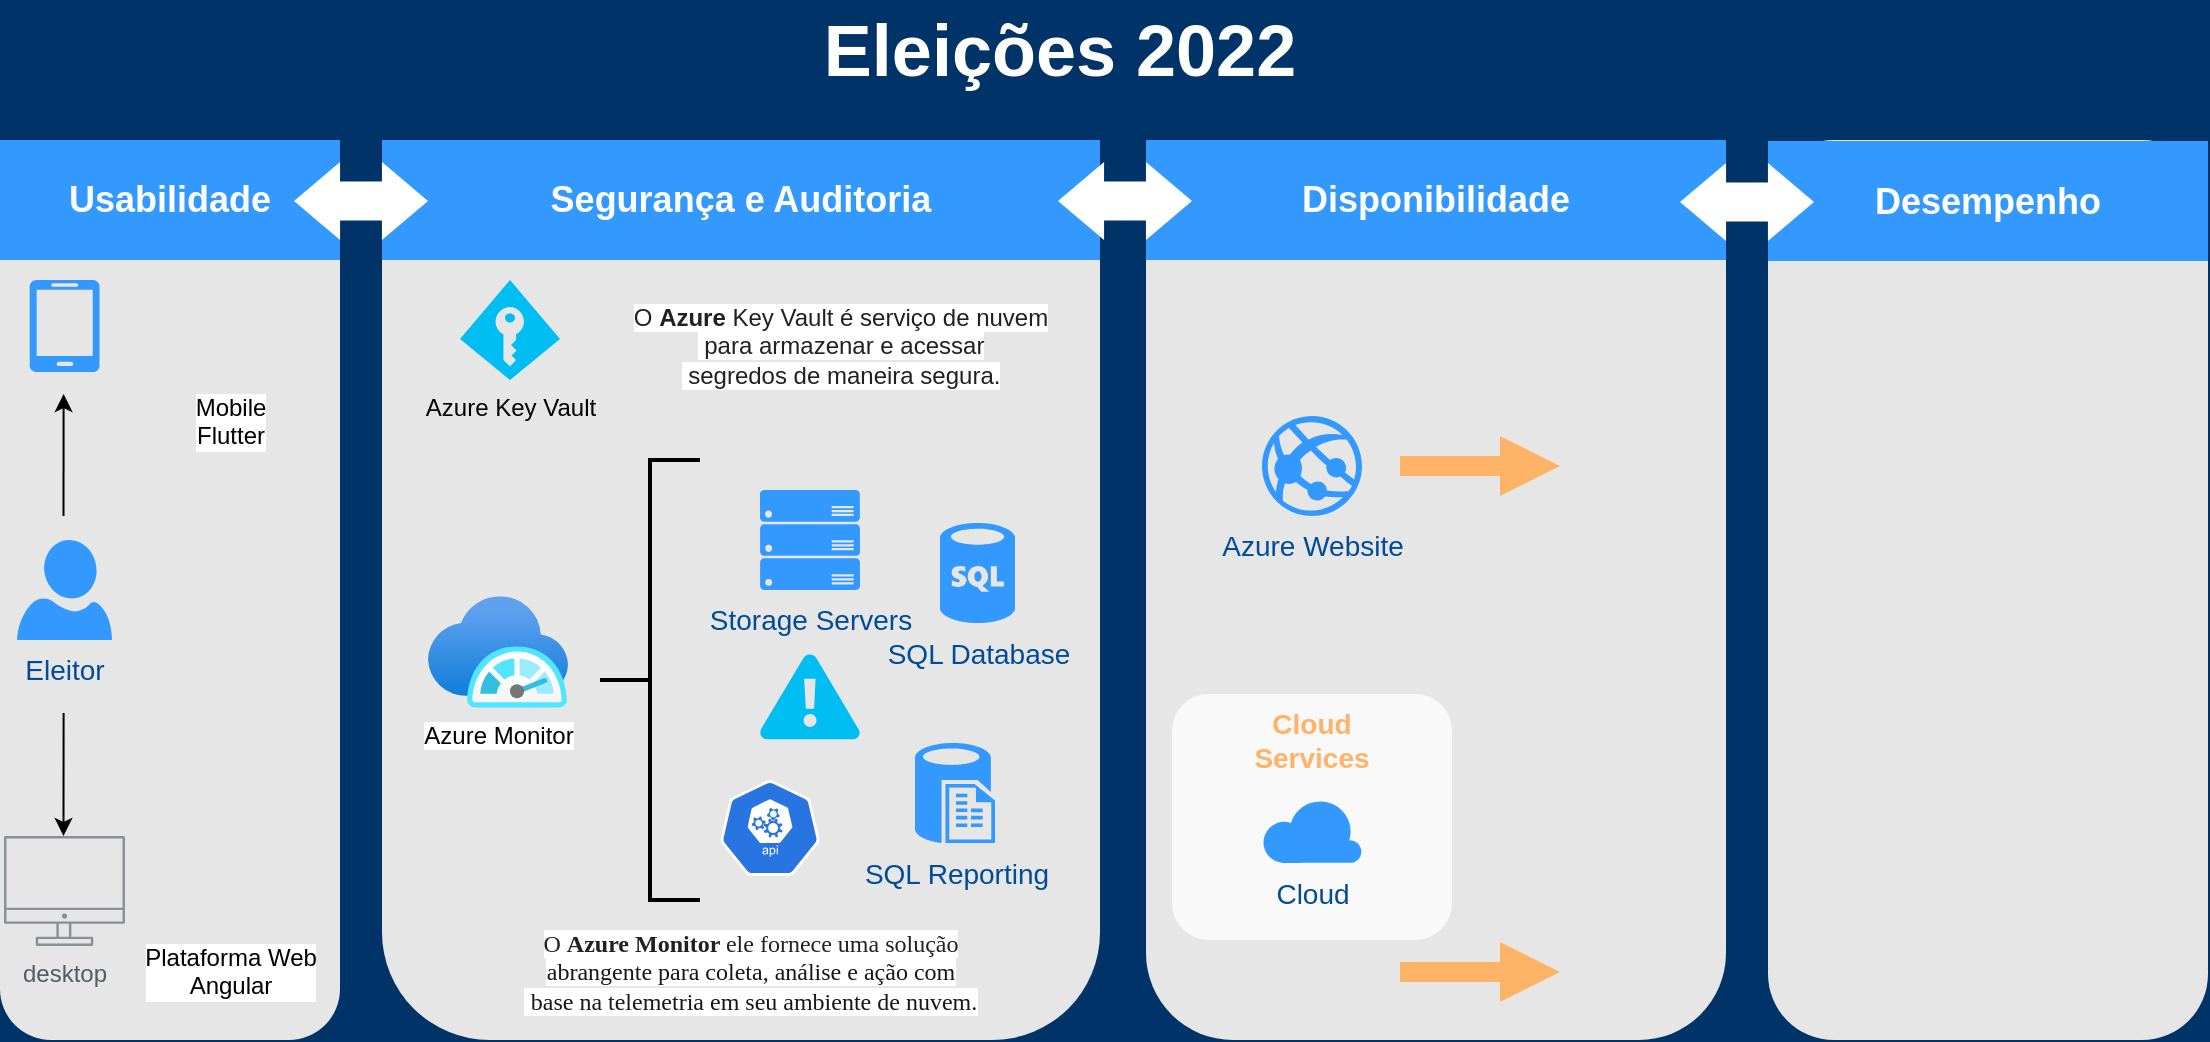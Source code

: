 <mxfile version="14.8.0" type="github">
  <diagram id="6a731a19-8d31-9384-78a2-239565b7b9f0" name="Page-1">
    <mxGraphModel dx="1288" dy="613" grid="1" gridSize="10" guides="1" tooltips="1" connect="1" arrows="1" fold="1" page="1" pageScale="1" pageWidth="1169" pageHeight="827" background="#003469" math="0" shadow="0">
      <root>
        <mxCell id="0" />
        <mxCell id="1" parent="0" />
        <mxCell id="M6mcuVv6YRuZtS3Bbn8T-2091" value="" style="rounded=1;whiteSpace=wrap;html=1;dashed=1;strokeColor=none;strokeWidth=2;fillColor=#E6E6E6;fontFamily=Verdana;fontSize=12;fontColor=#00BEF2" vertex="1" parent="1">
          <mxGeometry x="231" y="120" width="359" height="450" as="geometry" />
        </mxCell>
        <mxCell id="M6mcuVv6YRuZtS3Bbn8T-2092" value="Segurança e Auditoria" style="whiteSpace=wrap;html=1;dashed=1;strokeColor=none;strokeWidth=2;fillColor=#3399FF;fontFamily=Helvetica;fontSize=18;fontColor=#FFFFFF;fontStyle=1" vertex="1" parent="1">
          <mxGeometry x="231" y="120" width="359" height="60" as="geometry" />
        </mxCell>
        <mxCell id="2019" value="" style="rounded=1;whiteSpace=wrap;html=1;dashed=1;strokeColor=none;strokeWidth=2;fillColor=#E6E6E6;fontFamily=Verdana;fontSize=12;fontColor=#00BEF2" parent="1" vertex="1">
          <mxGeometry x="40" y="120" width="170" height="450" as="geometry" />
        </mxCell>
        <mxCell id="2020" value="" style="rounded=1;whiteSpace=wrap;html=1;dashed=1;strokeColor=none;strokeWidth=2;fillColor=#E6E6E6;fontFamily=Verdana;fontSize=12;fontColor=#00BEF2" parent="1" vertex="1">
          <mxGeometry x="613" y="120" width="290" height="450" as="geometry" />
        </mxCell>
        <mxCell id="2021" value="" style="rounded=1;whiteSpace=wrap;html=1;dashed=1;strokeColor=none;strokeWidth=2;fillColor=#E6E6E6;fontFamily=Verdana;fontSize=12;fontColor=#00BEF2" parent="1" vertex="1">
          <mxGeometry x="924" y="120" width="220" height="450" as="geometry" />
        </mxCell>
        <mxCell id="2025" value="Usabilidade" style="whiteSpace=wrap;html=1;dashed=1;strokeColor=none;strokeWidth=2;fillColor=#3399FF;fontFamily=Helvetica;fontSize=18;fontColor=#FFFFFF;fontStyle=1" parent="1" vertex="1">
          <mxGeometry x="40" y="120" width="170" height="60" as="geometry" />
        </mxCell>
        <mxCell id="2026" value="Disponibilidade" style="whiteSpace=wrap;html=1;dashed=1;strokeColor=none;strokeWidth=2;fillColor=#3399FF;fontFamily=Helvetica;fontSize=18;fontColor=#FFFFFF;fontStyle=1" parent="1" vertex="1">
          <mxGeometry x="613" y="120" width="290" height="60" as="geometry" />
        </mxCell>
        <mxCell id="2027" value="Desempenho" style="whiteSpace=wrap;html=1;dashed=1;strokeColor=none;strokeWidth=2;fillColor=#3399FF;fontFamily=Helvetica;fontSize=18;fontColor=#FFFFFF;fontStyle=1" parent="1" vertex="1">
          <mxGeometry x="924" y="120.5" width="220" height="60" as="geometry" />
        </mxCell>
        <mxCell id="2031" value="" style="shape=mxgraph.arrows.two_way_arrow_horizontal;html=1;verticalLabelPosition=bottom;verticalAlign=top;strokeWidth=2;strokeColor=none;dashed=1;fillColor=#FFFFFF;fontFamily=Verdana;fontSize=12;fontColor=#00BEF2" parent="1" vertex="1">
          <mxGeometry x="187" y="131" width="67" height="39" as="geometry" />
        </mxCell>
        <mxCell id="2032" value="" style="shape=mxgraph.arrows.two_way_arrow_horizontal;html=1;verticalLabelPosition=bottom;verticalAlign=top;strokeWidth=2;strokeColor=none;dashed=1;fillColor=#FFFFFF;fontFamily=Verdana;fontSize=12;fontColor=#00BEF2" parent="1" vertex="1">
          <mxGeometry x="569" y="131" width="67" height="39" as="geometry" />
        </mxCell>
        <mxCell id="2038" value="" style="verticalLabelPosition=bottom;html=1;verticalAlign=top;strokeColor=none;fillColor=#3399FF;shape=mxgraph.azure.mobile;dashed=1;fontFamily=Helvetica;fontSize=14;fontColor=#004C99" parent="1" vertex="1">
          <mxGeometry x="54.75" y="190" width="35" height="46" as="geometry" />
        </mxCell>
        <mxCell id="M6mcuVv6YRuZtS3Bbn8T-2089" style="edgeStyle=orthogonalEdgeStyle;rounded=0;orthogonalLoop=1;jettySize=auto;html=1;" edge="1" parent="1">
          <mxGeometry relative="1" as="geometry">
            <mxPoint x="71.75" y="308" as="sourcePoint" />
            <mxPoint x="71.75" y="247" as="targetPoint" />
            <Array as="points">
              <mxPoint x="71.75" y="247" />
            </Array>
          </mxGeometry>
        </mxCell>
        <mxCell id="M6mcuVv6YRuZtS3Bbn8T-2104" style="edgeStyle=orthogonalEdgeStyle;rounded=0;orthogonalLoop=1;jettySize=auto;html=1;" edge="1" parent="1">
          <mxGeometry relative="1" as="geometry">
            <mxPoint x="71.75" y="458.46" as="sourcePoint" />
            <mxPoint x="71.75" y="467.998" as="targetPoint" />
            <Array as="points">
              <mxPoint x="71.75" y="406.46" />
              <mxPoint x="71.75" y="406.46" />
            </Array>
          </mxGeometry>
        </mxCell>
        <mxCell id="2041" value="Eleitor" style="verticalLabelPosition=bottom;html=1;verticalAlign=top;strokeColor=none;fillColor=#3399FF;shape=mxgraph.azure.user;dashed=1;fontSize=14;fontColor=#004C99" parent="1" vertex="1">
          <mxGeometry x="48.5" y="320" width="47.5" height="50" as="geometry" />
        </mxCell>
        <mxCell id="2045" value="Azure Website" style="verticalLabelPosition=bottom;html=1;verticalAlign=top;strokeColor=none;fillColor=#3399FF;shape=mxgraph.azure.azure_website;dashed=1;fontSize=14;fontColor=#004C99" parent="1" vertex="1">
          <mxGeometry x="671" y="258" width="50" height="50" as="geometry" />
        </mxCell>
        <mxCell id="2047" value="Eleições 2022" style="text;html=1;strokeColor=none;fillColor=none;align=center;verticalAlign=middle;whiteSpace=wrap;overflow=hidden;dashed=1;fontSize=36;fontColor=#FFFFFF;fontFamily=Helvetica;fontStyle=1" parent="1" vertex="1">
          <mxGeometry x="40" y="50" width="1060" height="50" as="geometry" />
        </mxCell>
        <mxCell id="2050" value="SQL Reporting" style="verticalLabelPosition=bottom;html=1;verticalAlign=top;strokeColor=none;fillColor=#3399FF;shape=mxgraph.azure.sql_reporting;dashed=1;fontSize=14;fontColor=#004C99" parent="1" vertex="1">
          <mxGeometry x="497.5" y="421.5" width="40" height="50" as="geometry" />
        </mxCell>
        <mxCell id="2052" value="SQL Database" style="verticalLabelPosition=bottom;html=1;verticalAlign=top;strokeColor=none;fillColor=#3399FF;shape=mxgraph.azure.sql_database;dashed=1;fontFamily=Helvetica;fontSize=14;fontColor=#004C99" parent="1" vertex="1">
          <mxGeometry x="510" y="311.5" width="37.5" height="50" as="geometry" />
        </mxCell>
        <mxCell id="2056" value="Storage Servers" style="verticalLabelPosition=bottom;html=1;verticalAlign=top;strokeColor=none;fillColor=#3399FF;shape=mxgraph.azure.server_rack;dashed=1;fontFamily=Helvetica;fontSize=14;fontColor=#004C99" parent="1" vertex="1">
          <mxGeometry x="420" y="295" width="50" height="50" as="geometry" />
        </mxCell>
        <mxCell id="2068" value="Cloud&lt;div&gt;Services&lt;/div&gt;" style="rounded=1;whiteSpace=wrap;html=1;dashed=1;strokeColor=none;strokeWidth=2;fillColor=#FFFFFF;fontFamily=Helvetica;fontSize=14;fontColor=#FFB366;opacity=75;verticalAlign=top;fontStyle=1" parent="1" vertex="1">
          <mxGeometry x="626" y="397" width="140" height="123" as="geometry" />
        </mxCell>
        <mxCell id="2069" value="Cloud" style="verticalLabelPosition=bottom;html=1;verticalAlign=top;strokeColor=none;fillColor=#3399FF;shape=mxgraph.azure.cloud;dashed=1;fontSize=14;fontColor=#004C99" parent="1" vertex="1">
          <mxGeometry x="671" y="449" width="50" height="32.5" as="geometry" />
        </mxCell>
        <mxCell id="2076" value="" style="arrow;html=1;endArrow=block;endFill=1;strokeColor=none;strokeWidth=4;fontFamily=Helvetica;fontSize=36;fontColor=#FFB366;fillColor=#FFB366;opacity=100" parent="1" edge="1">
          <mxGeometry width="100" height="100" relative="1" as="geometry">
            <mxPoint x="740" y="283" as="sourcePoint" />
            <mxPoint x="820" y="283" as="targetPoint" />
          </mxGeometry>
        </mxCell>
        <mxCell id="2084" value="" style="arrow;html=1;endArrow=block;endFill=1;strokeColor=none;strokeWidth=4;fontFamily=Helvetica;fontSize=36;fontColor=#FFB366;fillColor=#FFB366;" parent="1" edge="1">
          <mxGeometry width="100" height="100" relative="1" as="geometry">
            <mxPoint x="740" y="536" as="sourcePoint" />
            <mxPoint x="820" y="536" as="targetPoint" />
          </mxGeometry>
        </mxCell>
        <mxCell id="M6mcuVv6YRuZtS3Bbn8T-2086" value="Plataforma Web&lt;br&gt;Angular" style="shape=image;html=1;verticalAlign=top;verticalLabelPosition=bottom;labelBackgroundColor=#ffffff;imageAspect=0;aspect=fixed;image=https://cdn4.iconfinder.com/data/icons/logos-and-brands/512/21_Angular_logo_logos-128.png" vertex="1" parent="1">
          <mxGeometry x="125" y="454.5" width="60" height="60" as="geometry" />
        </mxCell>
        <mxCell id="M6mcuVv6YRuZtS3Bbn8T-2087" value="Mobile&lt;br&gt;Flutter" style="shape=image;html=1;verticalAlign=top;verticalLabelPosition=bottom;labelBackgroundColor=#ffffff;imageAspect=0;aspect=fixed;image=https://cdn4.iconfinder.com/data/icons/logos-brands-5/24/flutter-128.png" vertex="1" parent="1">
          <mxGeometry x="130" y="190" width="50" height="50" as="geometry" />
        </mxCell>
        <mxCell id="M6mcuVv6YRuZtS3Bbn8T-2097" value="Azure Key Vault" style="verticalLabelPosition=bottom;html=1;verticalAlign=top;align=center;strokeColor=none;fillColor=#00BEF2;shape=mxgraph.azure.access_control;" vertex="1" parent="1">
          <mxGeometry x="270" y="190" width="50" height="50" as="geometry" />
        </mxCell>
        <mxCell id="M6mcuVv6YRuZtS3Bbn8T-2103" value="desktop" style="outlineConnect=0;gradientColor=none;fontColor=#545B64;strokeColor=none;fillColor=#879196;dashed=0;verticalLabelPosition=bottom;verticalAlign=top;align=center;html=1;fontSize=12;fontStyle=0;aspect=fixed;shape=mxgraph.aws4.illustration_desktop;pointerEvents=1" vertex="1" parent="1">
          <mxGeometry x="42.03" y="468" width="60.44" height="55" as="geometry" />
        </mxCell>
        <mxCell id="M6mcuVv6YRuZtS3Bbn8T-2107" value="Azure Monitor" style="aspect=fixed;html=1;points=[];align=center;image;fontSize=12;image=img/lib/azure2/monitor/SAP_Azure_Monitor.svg;" vertex="1" parent="1">
          <mxGeometry x="254" y="348" width="70" height="56.0" as="geometry" />
        </mxCell>
        <mxCell id="M6mcuVv6YRuZtS3Bbn8T-2109" value="" style="html=1;dashed=0;whitespace=wrap;fillColor=#2875E2;strokeColor=#ffffff;points=[[0.005,0.63,0],[0.1,0.2,0],[0.9,0.2,0],[0.5,0,0],[0.995,0.63,0],[0.72,0.99,0],[0.5,1,0],[0.28,0.99,0]];shape=mxgraph.kubernetes.icon;prIcon=api" vertex="1" parent="1">
          <mxGeometry x="400" y="440" width="50" height="48" as="geometry" />
        </mxCell>
        <mxCell id="M6mcuVv6YRuZtS3Bbn8T-2111" value="" style="verticalLabelPosition=bottom;html=1;verticalAlign=top;align=center;strokeColor=none;fillColor=#00BEF2;shape=mxgraph.azure.azure_alert;" vertex="1" parent="1">
          <mxGeometry x="420" y="377.25" width="50" height="42.5" as="geometry" />
        </mxCell>
        <mxCell id="M6mcuVv6YRuZtS3Bbn8T-2113" value="" style="strokeWidth=2;html=1;shape=mxgraph.flowchart.annotation_2;align=left;labelPosition=right;pointerEvents=1;" vertex="1" parent="1">
          <mxGeometry x="340" y="280" width="50" height="220" as="geometry" />
        </mxCell>
        <mxCell id="M6mcuVv6YRuZtS3Bbn8T-2114" value="&lt;pre&gt;&lt;font style=&quot;font-size: 12px&quot;&gt;&lt;span style=&quot;color: rgb(32 , 33 , 36) ; font-family: &amp;#34;arial&amp;#34; , sans-serif ; text-align: left ; background-color: rgb(255 , 255 , 255)&quot;&gt;O&amp;nbsp;&lt;/span&gt;&lt;b style=&quot;color: rgb(32 , 33 , 36) ; font-family: &amp;#34;arial&amp;#34; , sans-serif ; text-align: left ; background-color: rgb(255 , 255 , 255)&quot;&gt;Azure&lt;/b&gt;&lt;span style=&quot;color: rgb(32 , 33 , 36) ; font-family: &amp;#34;arial&amp;#34; , sans-serif ; text-align: left ; background-color: rgb(255 , 255 , 255)&quot;&gt;&amp;nbsp;Key Vault é serviço de nuvem&lt;br&gt;&amp;nbsp;para armazenar e acessar&lt;br&gt;&amp;nbsp;segredos de maneira segu&lt;/span&gt;&lt;/font&gt;&lt;font style=&quot;font-size: 12px&quot;&gt;&lt;span style=&quot;color: rgb(32 , 33 , 36) ; font-family: &amp;#34;arial&amp;#34; , sans-serif ; text-align: left ; background-color: rgb(255 , 255 , 255)&quot;&gt;ra.&lt;/span&gt;&lt;/font&gt;&lt;/pre&gt;" style="text;html=1;resizable=0;autosize=1;align=center;verticalAlign=middle;points=[];fillColor=none;strokeColor=none;rounded=0;" vertex="1" parent="1">
          <mxGeometry x="350" y="188" width="220" height="70" as="geometry" />
        </mxCell>
        <mxCell id="M6mcuVv6YRuZtS3Bbn8T-2116" value="&lt;pre&gt;&lt;/pre&gt;&lt;span style=&quot;font-family: &amp;#34;verdana&amp;#34; ; color: rgb(32 , 33 , 36) ; text-align: left ; background-color: rgb(255 , 255 , 255)&quot;&gt;O&amp;nbsp;&lt;/span&gt;&lt;b style=&quot;font-family: &amp;#34;verdana&amp;#34; ; color: rgb(32 , 33 , 36) ; text-align: left ; background-color: rgb(255 , 255 , 255)&quot;&gt;Azure&lt;/b&gt;&lt;span style=&quot;font-family: &amp;#34;verdana&amp;#34; ; color: rgb(32 , 33 , 36) ; text-align: left ; background-color: rgb(255 , 255 , 255)&quot;&gt;&amp;nbsp;&lt;b&gt;Monitor &lt;/b&gt;ele fornece uma solução&lt;br&gt;&lt;/span&gt;&lt;span style=&quot;color: rgb(23 , 23 , 23) ; font-family: &amp;#34;verdana&amp;#34; ; background-color: rgb(255 , 255 , 255)&quot;&gt;&lt;font style=&quot;font-size: 12px&quot;&gt;abrangente para coleta, análise e ação&amp;nbsp;com&lt;br&gt;&amp;nbsp;base na telemetria em seu ambiente de nuvem.&lt;/font&gt;&lt;/span&gt;" style="text;html=1;resizable=0;autosize=1;align=center;verticalAlign=middle;points=[];fillColor=none;strokeColor=none;rounded=0;" vertex="1" parent="1">
          <mxGeometry x="260" y="500" width="310" height="60" as="geometry" />
        </mxCell>
        <mxCell id="M6mcuVv6YRuZtS3Bbn8T-2117" value="" style="shape=mxgraph.arrows.two_way_arrow_horizontal;html=1;verticalLabelPosition=bottom;verticalAlign=top;strokeWidth=2;strokeColor=none;dashed=1;fillColor=#FFFFFF;fontFamily=Verdana;fontSize=12;fontColor=#00BEF2" vertex="1" parent="1">
          <mxGeometry x="880" y="131.5" width="67" height="39" as="geometry" />
        </mxCell>
      </root>
    </mxGraphModel>
  </diagram>
</mxfile>
